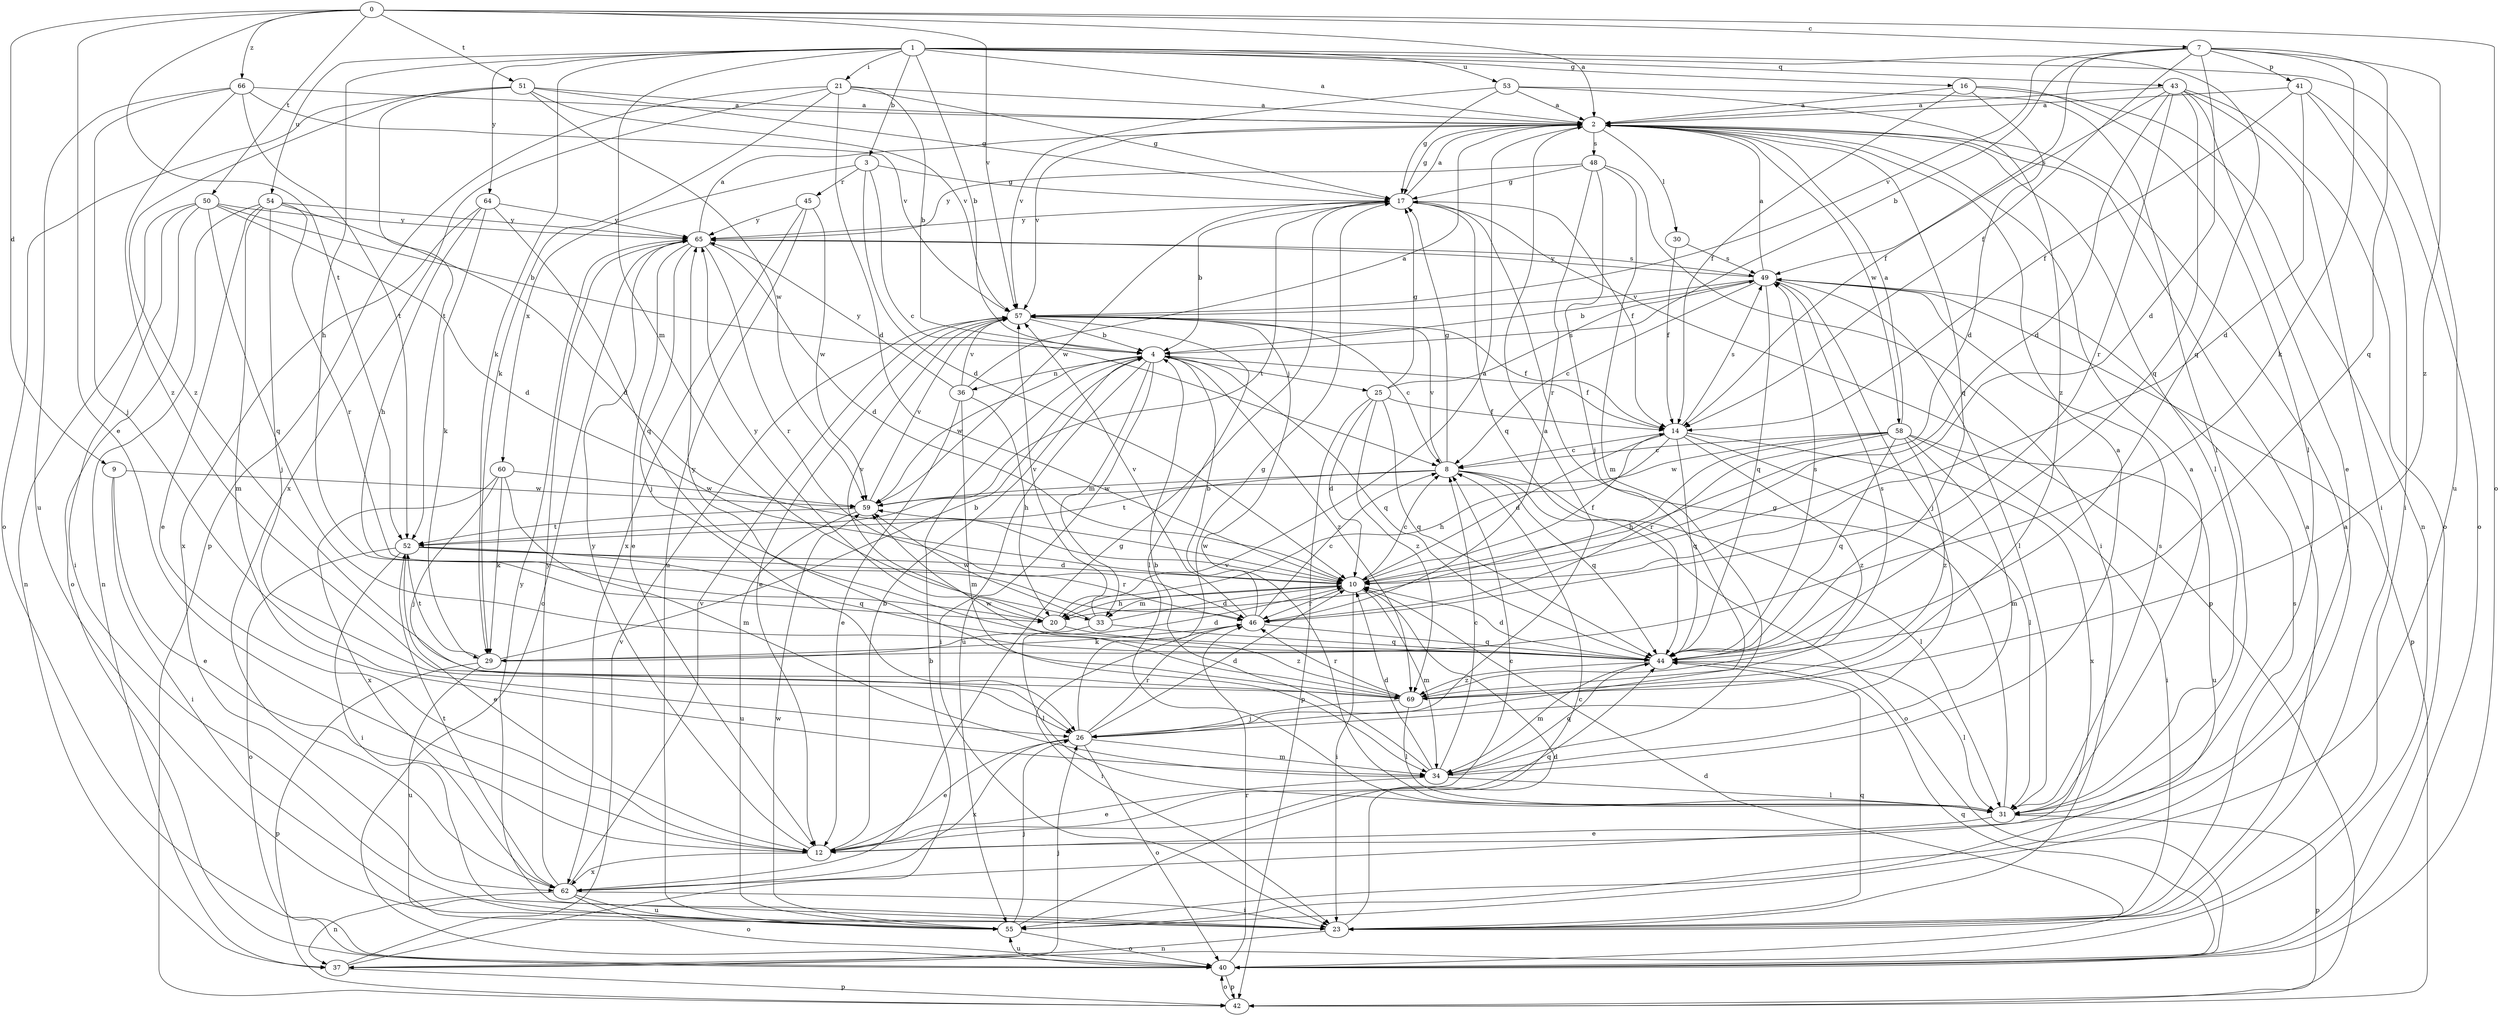 strict digraph  {
0;
1;
2;
3;
4;
7;
8;
9;
10;
12;
14;
16;
17;
20;
21;
23;
25;
26;
29;
30;
31;
33;
34;
36;
37;
40;
41;
42;
43;
44;
45;
46;
48;
49;
50;
51;
52;
53;
54;
55;
57;
58;
59;
60;
62;
64;
65;
66;
69;
0 -> 2  [label=a];
0 -> 7  [label=c];
0 -> 9  [label=d];
0 -> 12  [label=e];
0 -> 40  [label=o];
0 -> 50  [label=t];
0 -> 51  [label=t];
0 -> 52  [label=t];
0 -> 57  [label=v];
0 -> 66  [label=z];
1 -> 2  [label=a];
1 -> 3  [label=b];
1 -> 4  [label=b];
1 -> 16  [label=g];
1 -> 20  [label=h];
1 -> 21  [label=i];
1 -> 29  [label=k];
1 -> 33  [label=m];
1 -> 43  [label=q];
1 -> 44  [label=q];
1 -> 53  [label=u];
1 -> 54  [label=u];
1 -> 55  [label=u];
1 -> 64  [label=y];
2 -> 17  [label=g];
2 -> 30  [label=l];
2 -> 31  [label=l];
2 -> 44  [label=q];
2 -> 48  [label=s];
2 -> 57  [label=v];
2 -> 58  [label=w];
3 -> 8  [label=c];
3 -> 10  [label=d];
3 -> 17  [label=g];
3 -> 45  [label=r];
3 -> 60  [label=x];
4 -> 14  [label=f];
4 -> 23  [label=i];
4 -> 25  [label=j];
4 -> 33  [label=m];
4 -> 36  [label=n];
4 -> 44  [label=q];
4 -> 55  [label=u];
4 -> 59  [label=w];
4 -> 69  [label=z];
7 -> 4  [label=b];
7 -> 10  [label=d];
7 -> 14  [label=f];
7 -> 29  [label=k];
7 -> 41  [label=p];
7 -> 44  [label=q];
7 -> 49  [label=s];
7 -> 57  [label=v];
7 -> 69  [label=z];
8 -> 17  [label=g];
8 -> 31  [label=l];
8 -> 40  [label=o];
8 -> 44  [label=q];
8 -> 52  [label=t];
8 -> 57  [label=v];
8 -> 59  [label=w];
9 -> 12  [label=e];
9 -> 23  [label=i];
9 -> 59  [label=w];
10 -> 8  [label=c];
10 -> 14  [label=f];
10 -> 20  [label=h];
10 -> 23  [label=i];
10 -> 33  [label=m];
10 -> 34  [label=m];
10 -> 46  [label=r];
10 -> 59  [label=w];
12 -> 4  [label=b];
12 -> 8  [label=c];
12 -> 44  [label=q];
12 -> 62  [label=x];
12 -> 65  [label=y];
14 -> 8  [label=c];
14 -> 10  [label=d];
14 -> 20  [label=h];
14 -> 31  [label=l];
14 -> 44  [label=q];
14 -> 49  [label=s];
14 -> 62  [label=x];
14 -> 69  [label=z];
16 -> 2  [label=a];
16 -> 10  [label=d];
16 -> 14  [label=f];
16 -> 31  [label=l];
16 -> 37  [label=n];
17 -> 2  [label=a];
17 -> 4  [label=b];
17 -> 14  [label=f];
17 -> 42  [label=p];
17 -> 44  [label=q];
17 -> 52  [label=t];
17 -> 59  [label=w];
17 -> 65  [label=y];
20 -> 2  [label=a];
20 -> 57  [label=v];
20 -> 65  [label=y];
20 -> 69  [label=z];
21 -> 2  [label=a];
21 -> 4  [label=b];
21 -> 10  [label=d];
21 -> 17  [label=g];
21 -> 29  [label=k];
21 -> 42  [label=p];
21 -> 62  [label=x];
23 -> 2  [label=a];
23 -> 10  [label=d];
23 -> 37  [label=n];
23 -> 44  [label=q];
23 -> 49  [label=s];
23 -> 65  [label=y];
25 -> 10  [label=d];
25 -> 14  [label=f];
25 -> 17  [label=g];
25 -> 42  [label=p];
25 -> 44  [label=q];
25 -> 49  [label=s];
25 -> 69  [label=z];
26 -> 2  [label=a];
26 -> 10  [label=d];
26 -> 12  [label=e];
26 -> 17  [label=g];
26 -> 34  [label=m];
26 -> 40  [label=o];
26 -> 46  [label=r];
26 -> 62  [label=x];
29 -> 4  [label=b];
29 -> 10  [label=d];
29 -> 42  [label=p];
29 -> 52  [label=t];
29 -> 55  [label=u];
30 -> 14  [label=f];
30 -> 49  [label=s];
31 -> 2  [label=a];
31 -> 12  [label=e];
31 -> 17  [label=g];
31 -> 42  [label=p];
31 -> 49  [label=s];
31 -> 57  [label=v];
33 -> 10  [label=d];
33 -> 31  [label=l];
33 -> 44  [label=q];
33 -> 57  [label=v];
33 -> 59  [label=w];
34 -> 2  [label=a];
34 -> 4  [label=b];
34 -> 8  [label=c];
34 -> 10  [label=d];
34 -> 12  [label=e];
34 -> 31  [label=l];
34 -> 44  [label=q];
36 -> 2  [label=a];
36 -> 12  [label=e];
36 -> 20  [label=h];
36 -> 34  [label=m];
36 -> 57  [label=v];
36 -> 65  [label=y];
37 -> 4  [label=b];
37 -> 26  [label=j];
37 -> 42  [label=p];
37 -> 57  [label=v];
40 -> 10  [label=d];
40 -> 42  [label=p];
40 -> 44  [label=q];
40 -> 46  [label=r];
40 -> 55  [label=u];
41 -> 2  [label=a];
41 -> 10  [label=d];
41 -> 14  [label=f];
41 -> 23  [label=i];
41 -> 40  [label=o];
42 -> 40  [label=o];
43 -> 2  [label=a];
43 -> 10  [label=d];
43 -> 12  [label=e];
43 -> 14  [label=f];
43 -> 23  [label=i];
43 -> 40  [label=o];
43 -> 44  [label=q];
43 -> 46  [label=r];
44 -> 10  [label=d];
44 -> 31  [label=l];
44 -> 34  [label=m];
44 -> 49  [label=s];
44 -> 69  [label=z];
45 -> 55  [label=u];
45 -> 59  [label=w];
45 -> 62  [label=x];
45 -> 65  [label=y];
46 -> 4  [label=b];
46 -> 8  [label=c];
46 -> 23  [label=i];
46 -> 29  [label=k];
46 -> 44  [label=q];
46 -> 57  [label=v];
48 -> 17  [label=g];
48 -> 23  [label=i];
48 -> 26  [label=j];
48 -> 34  [label=m];
48 -> 46  [label=r];
48 -> 65  [label=y];
49 -> 2  [label=a];
49 -> 4  [label=b];
49 -> 8  [label=c];
49 -> 26  [label=j];
49 -> 31  [label=l];
49 -> 42  [label=p];
49 -> 44  [label=q];
49 -> 57  [label=v];
49 -> 65  [label=y];
50 -> 4  [label=b];
50 -> 10  [label=d];
50 -> 23  [label=i];
50 -> 37  [label=n];
50 -> 40  [label=o];
50 -> 44  [label=q];
50 -> 65  [label=y];
51 -> 2  [label=a];
51 -> 17  [label=g];
51 -> 40  [label=o];
51 -> 52  [label=t];
51 -> 57  [label=v];
51 -> 59  [label=w];
51 -> 69  [label=z];
52 -> 10  [label=d];
52 -> 12  [label=e];
52 -> 23  [label=i];
52 -> 40  [label=o];
52 -> 44  [label=q];
52 -> 46  [label=r];
53 -> 2  [label=a];
53 -> 17  [label=g];
53 -> 31  [label=l];
53 -> 57  [label=v];
53 -> 69  [label=z];
54 -> 10  [label=d];
54 -> 12  [label=e];
54 -> 26  [label=j];
54 -> 34  [label=m];
54 -> 37  [label=n];
54 -> 46  [label=r];
54 -> 65  [label=y];
55 -> 2  [label=a];
55 -> 8  [label=c];
55 -> 26  [label=j];
55 -> 40  [label=o];
55 -> 59  [label=w];
57 -> 4  [label=b];
57 -> 8  [label=c];
57 -> 12  [label=e];
57 -> 14  [label=f];
57 -> 31  [label=l];
58 -> 2  [label=a];
58 -> 8  [label=c];
58 -> 20  [label=h];
58 -> 23  [label=i];
58 -> 34  [label=m];
58 -> 44  [label=q];
58 -> 46  [label=r];
58 -> 55  [label=u];
58 -> 59  [label=w];
58 -> 69  [label=z];
59 -> 52  [label=t];
59 -> 55  [label=u];
59 -> 57  [label=v];
60 -> 26  [label=j];
60 -> 29  [label=k];
60 -> 34  [label=m];
60 -> 59  [label=w];
60 -> 62  [label=x];
62 -> 17  [label=g];
62 -> 23  [label=i];
62 -> 37  [label=n];
62 -> 40  [label=o];
62 -> 52  [label=t];
62 -> 55  [label=u];
62 -> 57  [label=v];
62 -> 65  [label=y];
64 -> 20  [label=h];
64 -> 29  [label=k];
64 -> 44  [label=q];
64 -> 62  [label=x];
64 -> 65  [label=y];
65 -> 2  [label=a];
65 -> 10  [label=d];
65 -> 12  [label=e];
65 -> 26  [label=j];
65 -> 40  [label=o];
65 -> 46  [label=r];
65 -> 49  [label=s];
66 -> 2  [label=a];
66 -> 26  [label=j];
66 -> 52  [label=t];
66 -> 55  [label=u];
66 -> 57  [label=v];
66 -> 69  [label=z];
69 -> 26  [label=j];
69 -> 31  [label=l];
69 -> 46  [label=r];
69 -> 49  [label=s];
69 -> 59  [label=w];
69 -> 65  [label=y];
}
